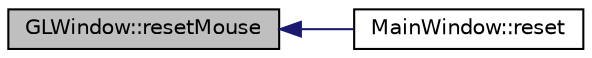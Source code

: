digraph "GLWindow::resetMouse"
{
  edge [fontname="Helvetica",fontsize="10",labelfontname="Helvetica",labelfontsize="10"];
  node [fontname="Helvetica",fontsize="10",shape=record];
  rankdir="LR";
  Node1 [label="GLWindow::resetMouse",height=0.2,width=0.4,color="black", fillcolor="grey75", style="filled", fontcolor="black"];
  Node1 -> Node2 [dir="back",color="midnightblue",fontsize="10",style="solid",fontname="Helvetica"];
  Node2 [label="MainWindow::reset",height=0.2,width=0.4,color="black", fillcolor="white", style="filled",URL="$class_main_window.html#a02076de46e6810174817ebfc6ddd2be5"];
}
